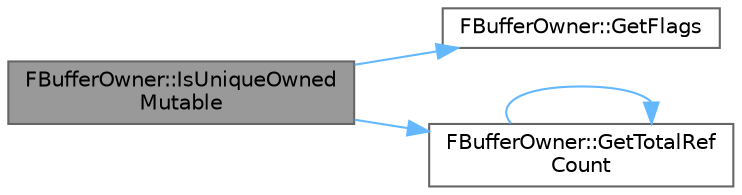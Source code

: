digraph "FBufferOwner::IsUniqueOwnedMutable"
{
 // INTERACTIVE_SVG=YES
 // LATEX_PDF_SIZE
  bgcolor="transparent";
  edge [fontname=Helvetica,fontsize=10,labelfontname=Helvetica,labelfontsize=10];
  node [fontname=Helvetica,fontsize=10,shape=box,height=0.2,width=0.4];
  rankdir="LR";
  Node1 [id="Node000001",label="FBufferOwner::IsUniqueOwned\lMutable",height=0.2,width=0.4,color="gray40", fillcolor="grey60", style="filled", fontcolor="black",tooltip="Returns whether this has one total reference, is owned, and is not immutable."];
  Node1 -> Node2 [id="edge1_Node000001_Node000002",color="steelblue1",style="solid",tooltip=" "];
  Node2 [id="Node000002",label="FBufferOwner::GetFlags",height=0.2,width=0.4,color="grey40", fillcolor="white", style="filled",URL="$d3/d0f/classFBufferOwner.html#ac696ec10e95c119297e659e487482a98",tooltip=" "];
  Node1 -> Node3 [id="edge2_Node000001_Node000003",color="steelblue1",style="solid",tooltip=" "];
  Node3 [id="Node000003",label="FBufferOwner::GetTotalRef\lCount",height=0.2,width=0.4,color="grey40", fillcolor="white", style="filled",URL="$d3/d0f/classFBufferOwner.html#adb6110050ae199678f709c5700f8ced0",tooltip=" "];
  Node3 -> Node3 [id="edge3_Node000003_Node000003",color="steelblue1",style="solid",tooltip=" "];
}
